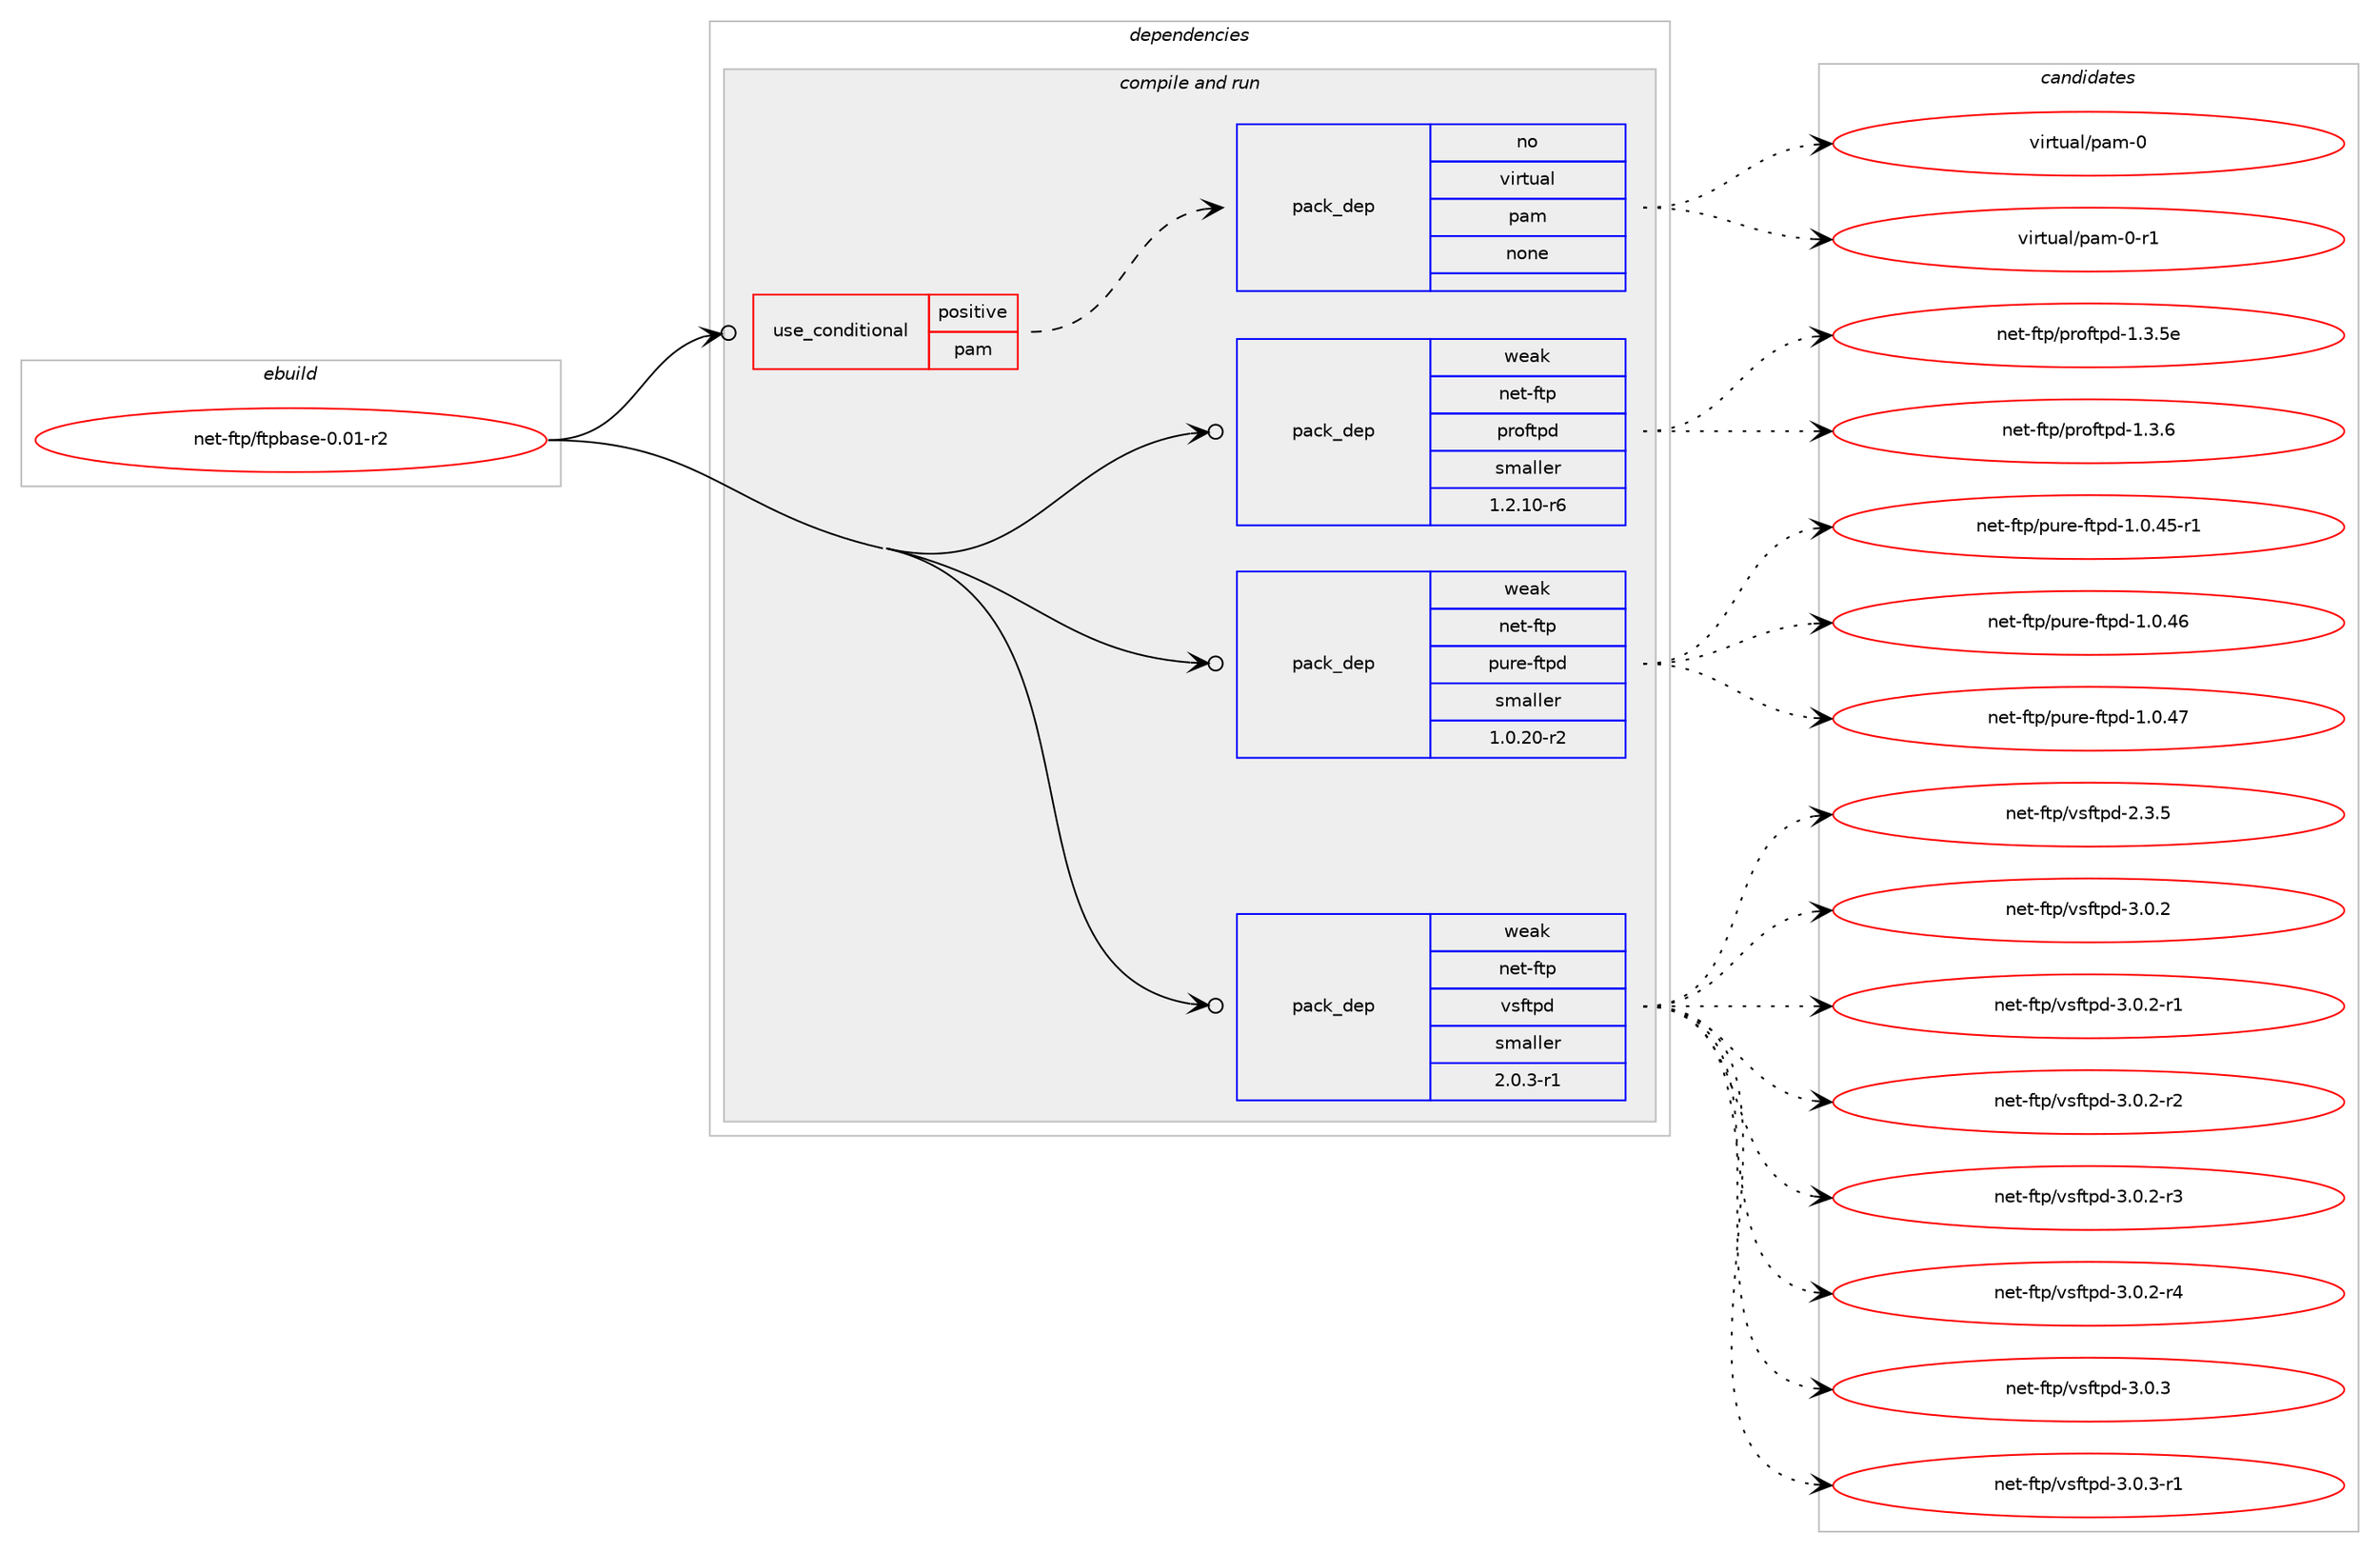 digraph prolog {

# *************
# Graph options
# *************

newrank=true;
concentrate=true;
compound=true;
graph [rankdir=LR,fontname=Helvetica,fontsize=10,ranksep=1.5];#, ranksep=2.5, nodesep=0.2];
edge  [arrowhead=vee];
node  [fontname=Helvetica,fontsize=10];

# **********
# The ebuild
# **********

subgraph cluster_leftcol {
color=gray;
rank=same;
label=<<i>ebuild</i>>;
id [label="net-ftp/ftpbase-0.01-r2", color=red, width=4, href="../net-ftp/ftpbase-0.01-r2.svg"];
}

# ****************
# The dependencies
# ****************

subgraph cluster_midcol {
color=gray;
label=<<i>dependencies</i>>;
subgraph cluster_compile {
fillcolor="#eeeeee";
style=filled;
label=<<i>compile</i>>;
}
subgraph cluster_compileandrun {
fillcolor="#eeeeee";
style=filled;
label=<<i>compile and run</i>>;
subgraph cond101656 {
dependency410958 [label=<<TABLE BORDER="0" CELLBORDER="1" CELLSPACING="0" CELLPADDING="4"><TR><TD ROWSPAN="3" CELLPADDING="10">use_conditional</TD></TR><TR><TD>positive</TD></TR><TR><TD>pam</TD></TR></TABLE>>, shape=none, color=red];
subgraph pack302490 {
dependency410959 [label=<<TABLE BORDER="0" CELLBORDER="1" CELLSPACING="0" CELLPADDING="4" WIDTH="220"><TR><TD ROWSPAN="6" CELLPADDING="30">pack_dep</TD></TR><TR><TD WIDTH="110">no</TD></TR><TR><TD>virtual</TD></TR><TR><TD>pam</TD></TR><TR><TD>none</TD></TR><TR><TD></TD></TR></TABLE>>, shape=none, color=blue];
}
dependency410958:e -> dependency410959:w [weight=20,style="dashed",arrowhead="vee"];
}
id:e -> dependency410958:w [weight=20,style="solid",arrowhead="odotvee"];
subgraph pack302491 {
dependency410960 [label=<<TABLE BORDER="0" CELLBORDER="1" CELLSPACING="0" CELLPADDING="4" WIDTH="220"><TR><TD ROWSPAN="6" CELLPADDING="30">pack_dep</TD></TR><TR><TD WIDTH="110">weak</TD></TR><TR><TD>net-ftp</TD></TR><TR><TD>proftpd</TD></TR><TR><TD>smaller</TD></TR><TR><TD>1.2.10-r6</TD></TR></TABLE>>, shape=none, color=blue];
}
id:e -> dependency410960:w [weight=20,style="solid",arrowhead="odotvee"];
subgraph pack302492 {
dependency410961 [label=<<TABLE BORDER="0" CELLBORDER="1" CELLSPACING="0" CELLPADDING="4" WIDTH="220"><TR><TD ROWSPAN="6" CELLPADDING="30">pack_dep</TD></TR><TR><TD WIDTH="110">weak</TD></TR><TR><TD>net-ftp</TD></TR><TR><TD>pure-ftpd</TD></TR><TR><TD>smaller</TD></TR><TR><TD>1.0.20-r2</TD></TR></TABLE>>, shape=none, color=blue];
}
id:e -> dependency410961:w [weight=20,style="solid",arrowhead="odotvee"];
subgraph pack302493 {
dependency410962 [label=<<TABLE BORDER="0" CELLBORDER="1" CELLSPACING="0" CELLPADDING="4" WIDTH="220"><TR><TD ROWSPAN="6" CELLPADDING="30">pack_dep</TD></TR><TR><TD WIDTH="110">weak</TD></TR><TR><TD>net-ftp</TD></TR><TR><TD>vsftpd</TD></TR><TR><TD>smaller</TD></TR><TR><TD>2.0.3-r1</TD></TR></TABLE>>, shape=none, color=blue];
}
id:e -> dependency410962:w [weight=20,style="solid",arrowhead="odotvee"];
}
subgraph cluster_run {
fillcolor="#eeeeee";
style=filled;
label=<<i>run</i>>;
}
}

# **************
# The candidates
# **************

subgraph cluster_choices {
rank=same;
color=gray;
label=<<i>candidates</i>>;

subgraph choice302490 {
color=black;
nodesep=1;
choice1181051141161179710847112971094548 [label="virtual/pam-0", color=red, width=4,href="../virtual/pam-0.svg"];
choice11810511411611797108471129710945484511449 [label="virtual/pam-0-r1", color=red, width=4,href="../virtual/pam-0-r1.svg"];
dependency410959:e -> choice1181051141161179710847112971094548:w [style=dotted,weight="100"];
dependency410959:e -> choice11810511411611797108471129710945484511449:w [style=dotted,weight="100"];
}
subgraph choice302491 {
color=black;
nodesep=1;
choice1101011164510211611247112114111102116112100454946514653101 [label="net-ftp/proftpd-1.3.5e", color=red, width=4,href="../net-ftp/proftpd-1.3.5e.svg"];
choice1101011164510211611247112114111102116112100454946514654 [label="net-ftp/proftpd-1.3.6", color=red, width=4,href="../net-ftp/proftpd-1.3.6.svg"];
dependency410960:e -> choice1101011164510211611247112114111102116112100454946514653101:w [style=dotted,weight="100"];
dependency410960:e -> choice1101011164510211611247112114111102116112100454946514654:w [style=dotted,weight="100"];
}
subgraph choice302492 {
color=black;
nodesep=1;
choice110101116451021161124711211711410145102116112100454946484652534511449 [label="net-ftp/pure-ftpd-1.0.45-r1", color=red, width=4,href="../net-ftp/pure-ftpd-1.0.45-r1.svg"];
choice11010111645102116112471121171141014510211611210045494648465254 [label="net-ftp/pure-ftpd-1.0.46", color=red, width=4,href="../net-ftp/pure-ftpd-1.0.46.svg"];
choice11010111645102116112471121171141014510211611210045494648465255 [label="net-ftp/pure-ftpd-1.0.47", color=red, width=4,href="../net-ftp/pure-ftpd-1.0.47.svg"];
dependency410961:e -> choice110101116451021161124711211711410145102116112100454946484652534511449:w [style=dotted,weight="100"];
dependency410961:e -> choice11010111645102116112471121171141014510211611210045494648465254:w [style=dotted,weight="100"];
dependency410961:e -> choice11010111645102116112471121171141014510211611210045494648465255:w [style=dotted,weight="100"];
}
subgraph choice302493 {
color=black;
nodesep=1;
choice1101011164510211611247118115102116112100455046514653 [label="net-ftp/vsftpd-2.3.5", color=red, width=4,href="../net-ftp/vsftpd-2.3.5.svg"];
choice1101011164510211611247118115102116112100455146484650 [label="net-ftp/vsftpd-3.0.2", color=red, width=4,href="../net-ftp/vsftpd-3.0.2.svg"];
choice11010111645102116112471181151021161121004551464846504511449 [label="net-ftp/vsftpd-3.0.2-r1", color=red, width=4,href="../net-ftp/vsftpd-3.0.2-r1.svg"];
choice11010111645102116112471181151021161121004551464846504511450 [label="net-ftp/vsftpd-3.0.2-r2", color=red, width=4,href="../net-ftp/vsftpd-3.0.2-r2.svg"];
choice11010111645102116112471181151021161121004551464846504511451 [label="net-ftp/vsftpd-3.0.2-r3", color=red, width=4,href="../net-ftp/vsftpd-3.0.2-r3.svg"];
choice11010111645102116112471181151021161121004551464846504511452 [label="net-ftp/vsftpd-3.0.2-r4", color=red, width=4,href="../net-ftp/vsftpd-3.0.2-r4.svg"];
choice1101011164510211611247118115102116112100455146484651 [label="net-ftp/vsftpd-3.0.3", color=red, width=4,href="../net-ftp/vsftpd-3.0.3.svg"];
choice11010111645102116112471181151021161121004551464846514511449 [label="net-ftp/vsftpd-3.0.3-r1", color=red, width=4,href="../net-ftp/vsftpd-3.0.3-r1.svg"];
dependency410962:e -> choice1101011164510211611247118115102116112100455046514653:w [style=dotted,weight="100"];
dependency410962:e -> choice1101011164510211611247118115102116112100455146484650:w [style=dotted,weight="100"];
dependency410962:e -> choice11010111645102116112471181151021161121004551464846504511449:w [style=dotted,weight="100"];
dependency410962:e -> choice11010111645102116112471181151021161121004551464846504511450:w [style=dotted,weight="100"];
dependency410962:e -> choice11010111645102116112471181151021161121004551464846504511451:w [style=dotted,weight="100"];
dependency410962:e -> choice11010111645102116112471181151021161121004551464846504511452:w [style=dotted,weight="100"];
dependency410962:e -> choice1101011164510211611247118115102116112100455146484651:w [style=dotted,weight="100"];
dependency410962:e -> choice11010111645102116112471181151021161121004551464846514511449:w [style=dotted,weight="100"];
}
}

}
